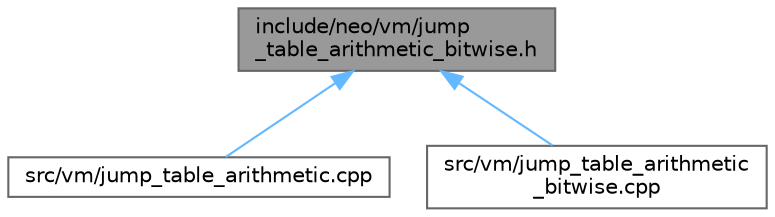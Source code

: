 digraph "include/neo/vm/jump_table_arithmetic_bitwise.h"
{
 // LATEX_PDF_SIZE
  bgcolor="transparent";
  edge [fontname=Helvetica,fontsize=10,labelfontname=Helvetica,labelfontsize=10];
  node [fontname=Helvetica,fontsize=10,shape=box,height=0.2,width=0.4];
  Node1 [id="Node000001",label="include/neo/vm/jump\l_table_arithmetic_bitwise.h",height=0.2,width=0.4,color="gray40", fillcolor="grey60", style="filled", fontcolor="black",tooltip=" "];
  Node1 -> Node2 [id="edge1_Node000001_Node000002",dir="back",color="steelblue1",style="solid",tooltip=" "];
  Node2 [id="Node000002",label="src/vm/jump_table_arithmetic.cpp",height=0.2,width=0.4,color="grey40", fillcolor="white", style="filled",URL="$jump__table__arithmetic_8cpp.html",tooltip=" "];
  Node1 -> Node3 [id="edge2_Node000001_Node000003",dir="back",color="steelblue1",style="solid",tooltip=" "];
  Node3 [id="Node000003",label="src/vm/jump_table_arithmetic\l_bitwise.cpp",height=0.2,width=0.4,color="grey40", fillcolor="white", style="filled",URL="$jump__table__arithmetic__bitwise_8cpp.html",tooltip=" "];
}
